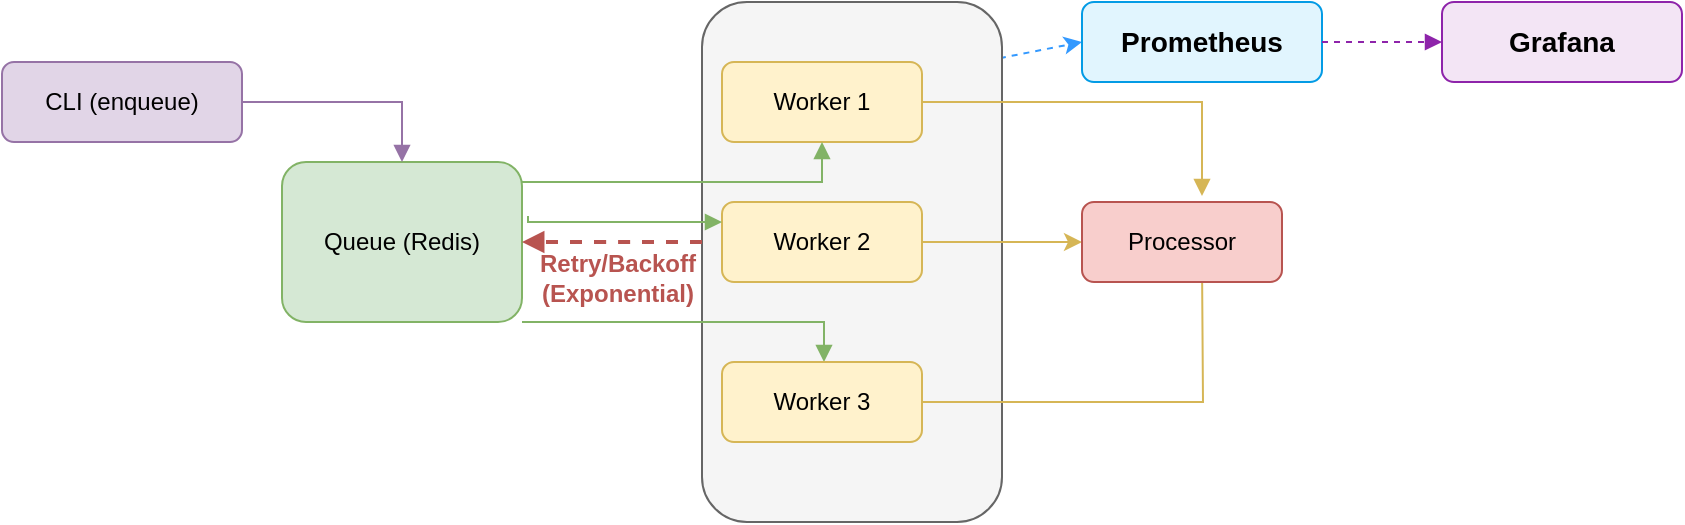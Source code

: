 <mxfile>
    <diagram name="Page-1" id="1">
        <mxGraphModel dx="623" dy="514" grid="1" gridSize="10" guides="1" tooltips="1" connect="1" arrows="1" fold="1" page="1" pageScale="1" pageWidth="827" pageHeight="1169" math="0" shadow="0">
            <root>
                <mxCell id="0"/>
                <mxCell id="1" parent="0"/>
                <mxCell id="26" style="edgeStyle=none;html=1;fillColor=#dae8fc;strokeColor=#3399FF;dashed=1;exitX=0.993;exitY=0.108;exitDx=0;exitDy=0;exitPerimeter=0;entryX=0;entryY=0.5;entryDx=0;entryDy=0;" edge="1" parent="1" source="24" target="20">
                    <mxGeometry relative="1" as="geometry">
                        <mxPoint x="590" y="50" as="targetPoint"/>
                    </mxGeometry>
                </mxCell>
                <mxCell id="24" value="" style="rounded=1;whiteSpace=wrap;html=1;fillColor=#f5f5f5;fontColor=#333333;strokeColor=#666666;" vertex="1" parent="1">
                    <mxGeometry x="410" y="30" width="150" height="260" as="geometry"/>
                </mxCell>
                <mxCell id="2" value="CLI (enqueue)" style="rounded=1;whiteSpace=wrap;html=1;fillColor=#e1d5e7;strokeColor=#9673a6;" parent="1" vertex="1">
                    <mxGeometry x="60" y="60" width="120" height="40" as="geometry"/>
                </mxCell>
                <mxCell id="3" value="Queue (Redis)" style="rounded=1;whiteSpace=wrap;html=1;fillColor=#d5e8d4;strokeColor=#82b366;" parent="1" vertex="1">
                    <mxGeometry x="200" y="110" width="120" height="80" as="geometry"/>
                </mxCell>
                <mxCell id="4" value="Worker 1" style="rounded=1;whiteSpace=wrap;html=1;fillColor=#fff2cc;strokeColor=#d6b656;" parent="1" vertex="1">
                    <mxGeometry x="420" y="60" width="100" height="40" as="geometry"/>
                </mxCell>
                <mxCell id="18" style="edgeStyle=none;html=1;entryX=0;entryY=0.5;entryDx=0;entryDy=0;strokeColor=#D6B656;" parent="1" source="5" target="16" edge="1">
                    <mxGeometry relative="1" as="geometry"/>
                </mxCell>
                <mxCell id="5" value="Worker 2" style="rounded=1;whiteSpace=wrap;html=1;fillColor=#fff2cc;strokeColor=#d6b656;" parent="1" vertex="1">
                    <mxGeometry x="420" y="130" width="100" height="40" as="geometry"/>
                </mxCell>
                <mxCell id="8" style="edgeStyle=orthogonalEdgeStyle;rounded=0;orthogonalLoop=1;jettySize=auto;html=1;endArrow=block;endFill=1;strokeColor=#9673a6;" parent="1" source="2" target="3" edge="1">
                    <mxGeometry relative="1" as="geometry"/>
                </mxCell>
                <mxCell id="9" style="edgeStyle=orthogonalEdgeStyle;rounded=0;orthogonalLoop=1;jettySize=auto;html=1;endArrow=block;endFill=1;strokeColor=#82b366;" parent="1" source="3" target="4" edge="1">
                    <mxGeometry relative="1" as="geometry">
                        <Array as="points">
                            <mxPoint x="470" y="120"/>
                        </Array>
                    </mxGeometry>
                </mxCell>
                <mxCell id="10" style="edgeStyle=orthogonalEdgeStyle;rounded=0;orthogonalLoop=1;jettySize=auto;html=1;endArrow=block;endFill=1;strokeColor=#82b366;exitX=1.025;exitY=0.338;exitDx=0;exitDy=0;entryX=0;entryY=0.25;entryDx=0;entryDy=0;exitPerimeter=0;" parent="1" source="3" target="5" edge="1">
                    <mxGeometry relative="1" as="geometry">
                        <Array as="points">
                            <mxPoint x="323" y="140"/>
                        </Array>
                    </mxGeometry>
                </mxCell>
                <mxCell id="11" style="edgeStyle=orthogonalEdgeStyle;rounded=0;orthogonalLoop=1;jettySize=auto;html=1;endArrow=block;endFill=1;strokeColor=#82b366;exitX=1;exitY=1;exitDx=0;exitDy=0;" parent="1" source="3" target="15" edge="1">
                    <mxGeometry relative="1" as="geometry">
                        <mxPoint x="470" y="180" as="targetPoint"/>
                        <Array as="points">
                            <mxPoint x="471" y="190"/>
                        </Array>
                    </mxGeometry>
                </mxCell>
                <mxCell id="12" style="edgeStyle=orthogonalEdgeStyle;rounded=0;orthogonalLoop=1;jettySize=auto;html=1;endArrow=block;endFill=1;strokeColor=#D6B656;entryX=0.6;entryY=-0.075;entryDx=0;entryDy=0;entryPerimeter=0;" parent="1" source="4" target="16" edge="1">
                    <mxGeometry relative="1" as="geometry">
                        <mxPoint x="660" y="120" as="targetPoint"/>
                    </mxGeometry>
                </mxCell>
                <mxCell id="14" style="edgeStyle=orthogonalEdgeStyle;rounded=0;orthogonalLoop=1;jettySize=auto;html=1;endArrow=block;endFill=1;strokeColor=#d6b656;exitX=1;exitY=0.5;exitDx=0;exitDy=0;" parent="1" source="15" edge="1">
                    <mxGeometry relative="1" as="geometry">
                        <mxPoint x="520" y="200" as="sourcePoint"/>
                        <mxPoint x="660" y="160" as="targetPoint"/>
                    </mxGeometry>
                </mxCell>
                <mxCell id="15" value="Worker 3" style="rounded=1;whiteSpace=wrap;html=1;fillColor=#fff2cc;strokeColor=#d6b656;" parent="1" vertex="1">
                    <mxGeometry x="420" y="210" width="100" height="40" as="geometry"/>
                </mxCell>
                <mxCell id="16" value="&lt;span style=&quot;color: rgb(0, 0, 0);&quot;&gt;Processor&lt;/span&gt;" style="rounded=1;whiteSpace=wrap;html=1;fillColor=#f8cecc;strokeColor=#b85450;" parent="1" vertex="1">
                    <mxGeometry x="600" y="130" width="100" height="40" as="geometry"/>
                </mxCell>
                <mxCell id="17" value="Retry/Backoff (Exponential)" style="text;html=1;strokeColor=none;fillColor=none;align=center;verticalAlign=middle;whiteSpace=wrap;rounded=0;fontColor=#b85450;fontSize=12;fontStyle=1" parent="1" vertex="1">
                    <mxGeometry x="298" y="153" width="140" height="30" as="geometry"/>
                </mxCell>
                <mxCell id="19" style="edgeStyle=endArrow;endArrow=block;dashed=1;strokeColor=#b85450;strokeWidth=2;entryX=1;entryY=0.5;entryDx=0;entryDy=0;" parent="1" target="3" edge="1">
                    <mxGeometry relative="1" as="geometry">
                        <mxPoint x="350" y="150" as="targetPoint"/>
                        <Array as="points">
                            <mxPoint x="390" y="150"/>
                            <mxPoint x="370" y="150"/>
                        </Array>
                        <mxPoint x="410" y="150" as="sourcePoint"/>
                    </mxGeometry>
                </mxCell>
                <mxCell id="20" value="Prometheus" style="rounded=1;whiteSpace=wrap;html=1;fillColor=#e1f5fe;strokeColor=#039be5;fontSize=14;fontStyle=1;" vertex="1" parent="1">
                    <mxGeometry x="600" y="30" width="120" height="40" as="geometry"/>
                </mxCell>
                <mxCell id="21" value="Grafana" style="rounded=1;whiteSpace=wrap;html=1;fillColor=#f3e5f5;strokeColor=#8e24aa;fontSize=14;fontStyle=1;" vertex="1" parent="1">
                    <mxGeometry x="780" y="30" width="120" height="40" as="geometry"/>
                </mxCell>
                <mxCell id="23" style="edgeStyle=orthogonalEdgeStyle;endArrow=block;dashed=1;strokeColor=#8e24aa;" edge="1" parent="1" source="20" target="21">
                    <mxGeometry relative="1" as="geometry"/>
                </mxCell>
            </root>
        </mxGraphModel>
    </diagram>
</mxfile>